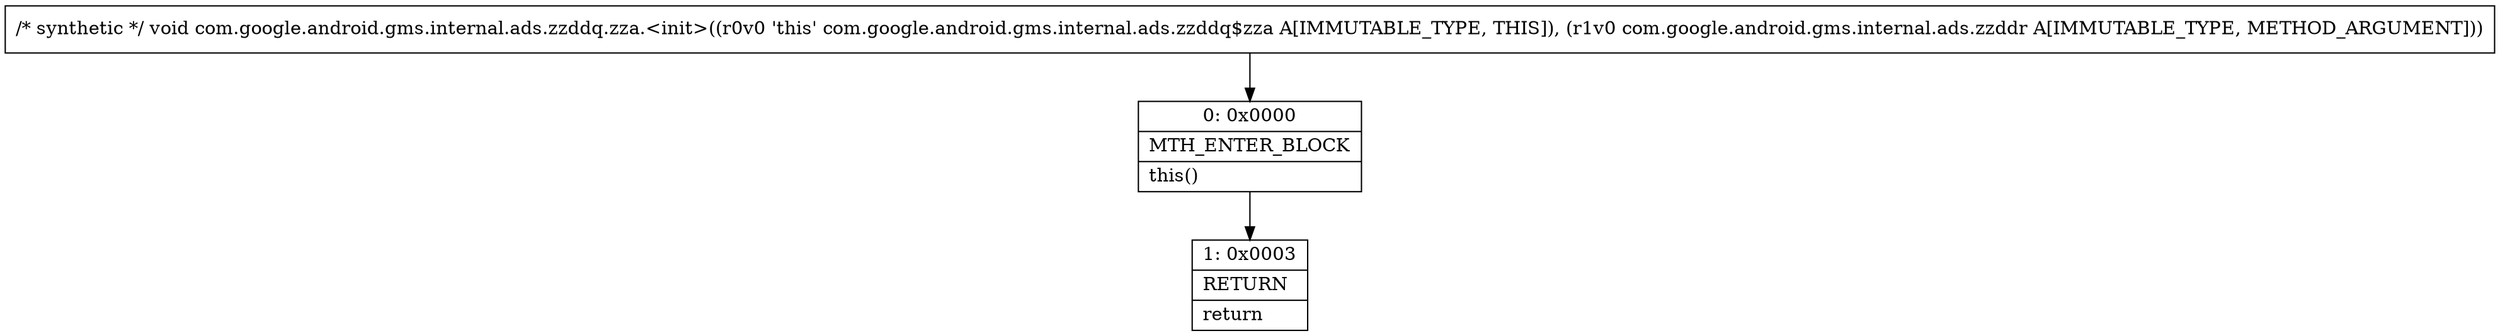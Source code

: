 digraph "CFG forcom.google.android.gms.internal.ads.zzddq.zza.\<init\>(Lcom\/google\/android\/gms\/internal\/ads\/zzddr;)V" {
Node_0 [shape=record,label="{0\:\ 0x0000|MTH_ENTER_BLOCK\l|this()\l}"];
Node_1 [shape=record,label="{1\:\ 0x0003|RETURN\l|return\l}"];
MethodNode[shape=record,label="{\/* synthetic *\/ void com.google.android.gms.internal.ads.zzddq.zza.\<init\>((r0v0 'this' com.google.android.gms.internal.ads.zzddq$zza A[IMMUTABLE_TYPE, THIS]), (r1v0 com.google.android.gms.internal.ads.zzddr A[IMMUTABLE_TYPE, METHOD_ARGUMENT])) }"];
MethodNode -> Node_0;
Node_0 -> Node_1;
}

